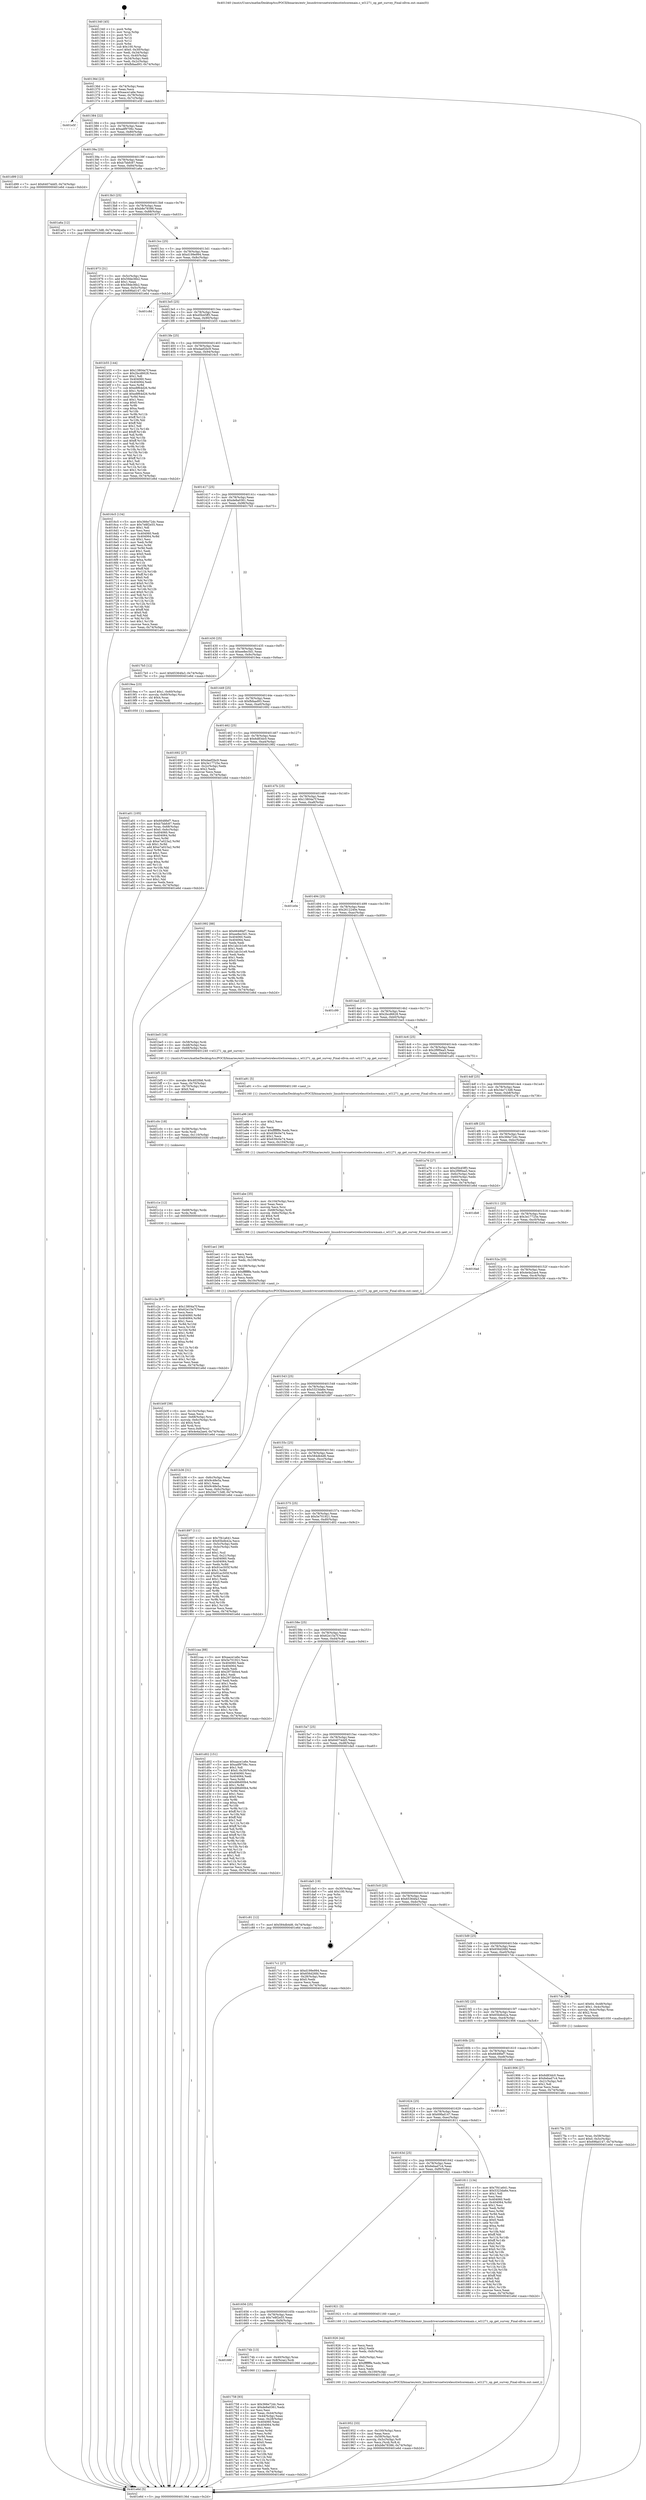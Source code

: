 digraph "0x401340" {
  label = "0x401340 (/mnt/c/Users/mathe/Desktop/tcc/POCII/binaries/extr_linuxdriversnetwirelesstiwlcoremain.c_wl1271_op_get_survey_Final-ollvm.out::main(0))"
  labelloc = "t"
  node[shape=record]

  Entry [label="",width=0.3,height=0.3,shape=circle,fillcolor=black,style=filled]
  "0x40136d" [label="{
     0x40136d [23]\l
     | [instrs]\l
     &nbsp;&nbsp;0x40136d \<+3\>: mov -0x74(%rbp),%eax\l
     &nbsp;&nbsp;0x401370 \<+2\>: mov %eax,%ecx\l
     &nbsp;&nbsp;0x401372 \<+6\>: sub $0xaace1a6e,%ecx\l
     &nbsp;&nbsp;0x401378 \<+3\>: mov %eax,-0x78(%rbp)\l
     &nbsp;&nbsp;0x40137b \<+3\>: mov %ecx,-0x7c(%rbp)\l
     &nbsp;&nbsp;0x40137e \<+6\>: je 0000000000401e5f \<main+0xb1f\>\l
  }"]
  "0x401e5f" [label="{
     0x401e5f\l
  }", style=dashed]
  "0x401384" [label="{
     0x401384 [22]\l
     | [instrs]\l
     &nbsp;&nbsp;0x401384 \<+5\>: jmp 0000000000401389 \<main+0x49\>\l
     &nbsp;&nbsp;0x401389 \<+3\>: mov -0x78(%rbp),%eax\l
     &nbsp;&nbsp;0x40138c \<+5\>: sub $0xadf9706c,%eax\l
     &nbsp;&nbsp;0x401391 \<+3\>: mov %eax,-0x80(%rbp)\l
     &nbsp;&nbsp;0x401394 \<+6\>: je 0000000000401d99 \<main+0xa59\>\l
  }"]
  Exit [label="",width=0.3,height=0.3,shape=circle,fillcolor=black,style=filled,peripheries=2]
  "0x401d99" [label="{
     0x401d99 [12]\l
     | [instrs]\l
     &nbsp;&nbsp;0x401d99 \<+7\>: movl $0x64074dd5,-0x74(%rbp)\l
     &nbsp;&nbsp;0x401da0 \<+5\>: jmp 0000000000401e6d \<main+0xb2d\>\l
  }"]
  "0x40139a" [label="{
     0x40139a [25]\l
     | [instrs]\l
     &nbsp;&nbsp;0x40139a \<+5\>: jmp 000000000040139f \<main+0x5f\>\l
     &nbsp;&nbsp;0x40139f \<+3\>: mov -0x78(%rbp),%eax\l
     &nbsp;&nbsp;0x4013a2 \<+5\>: sub $0xb7bbfc87,%eax\l
     &nbsp;&nbsp;0x4013a7 \<+6\>: mov %eax,-0x84(%rbp)\l
     &nbsp;&nbsp;0x4013ad \<+6\>: je 0000000000401a6a \<main+0x72a\>\l
  }"]
  "0x401c2a" [label="{
     0x401c2a [87]\l
     | [instrs]\l
     &nbsp;&nbsp;0x401c2a \<+5\>: mov $0x13804a7f,%eax\l
     &nbsp;&nbsp;0x401c2f \<+5\>: mov $0x62e15a7f,%esi\l
     &nbsp;&nbsp;0x401c34 \<+2\>: xor %ecx,%ecx\l
     &nbsp;&nbsp;0x401c36 \<+8\>: mov 0x404060,%r8d\l
     &nbsp;&nbsp;0x401c3e \<+8\>: mov 0x404064,%r9d\l
     &nbsp;&nbsp;0x401c46 \<+3\>: sub $0x1,%ecx\l
     &nbsp;&nbsp;0x401c49 \<+3\>: mov %r8d,%r10d\l
     &nbsp;&nbsp;0x401c4c \<+3\>: add %ecx,%r10d\l
     &nbsp;&nbsp;0x401c4f \<+4\>: imul %r10d,%r8d\l
     &nbsp;&nbsp;0x401c53 \<+4\>: and $0x1,%r8d\l
     &nbsp;&nbsp;0x401c57 \<+4\>: cmp $0x0,%r8d\l
     &nbsp;&nbsp;0x401c5b \<+4\>: sete %r11b\l
     &nbsp;&nbsp;0x401c5f \<+4\>: cmp $0xa,%r9d\l
     &nbsp;&nbsp;0x401c63 \<+3\>: setl %bl\l
     &nbsp;&nbsp;0x401c66 \<+3\>: mov %r11b,%r14b\l
     &nbsp;&nbsp;0x401c69 \<+3\>: and %bl,%r14b\l
     &nbsp;&nbsp;0x401c6c \<+3\>: xor %bl,%r11b\l
     &nbsp;&nbsp;0x401c6f \<+3\>: or %r11b,%r14b\l
     &nbsp;&nbsp;0x401c72 \<+4\>: test $0x1,%r14b\l
     &nbsp;&nbsp;0x401c76 \<+3\>: cmovne %esi,%eax\l
     &nbsp;&nbsp;0x401c79 \<+3\>: mov %eax,-0x74(%rbp)\l
     &nbsp;&nbsp;0x401c7c \<+5\>: jmp 0000000000401e6d \<main+0xb2d\>\l
  }"]
  "0x401a6a" [label="{
     0x401a6a [12]\l
     | [instrs]\l
     &nbsp;&nbsp;0x401a6a \<+7\>: movl $0x34e713d8,-0x74(%rbp)\l
     &nbsp;&nbsp;0x401a71 \<+5\>: jmp 0000000000401e6d \<main+0xb2d\>\l
  }"]
  "0x4013b3" [label="{
     0x4013b3 [25]\l
     | [instrs]\l
     &nbsp;&nbsp;0x4013b3 \<+5\>: jmp 00000000004013b8 \<main+0x78\>\l
     &nbsp;&nbsp;0x4013b8 \<+3\>: mov -0x78(%rbp),%eax\l
     &nbsp;&nbsp;0x4013bb \<+5\>: sub $0xb8e78386,%eax\l
     &nbsp;&nbsp;0x4013c0 \<+6\>: mov %eax,-0x88(%rbp)\l
     &nbsp;&nbsp;0x4013c6 \<+6\>: je 0000000000401973 \<main+0x633\>\l
  }"]
  "0x401c1e" [label="{
     0x401c1e [12]\l
     | [instrs]\l
     &nbsp;&nbsp;0x401c1e \<+4\>: mov -0x68(%rbp),%rdx\l
     &nbsp;&nbsp;0x401c22 \<+3\>: mov %rdx,%rdi\l
     &nbsp;&nbsp;0x401c25 \<+5\>: call 0000000000401030 \<free@plt\>\l
     | [calls]\l
     &nbsp;&nbsp;0x401030 \{1\} (unknown)\l
  }"]
  "0x401973" [label="{
     0x401973 [31]\l
     | [instrs]\l
     &nbsp;&nbsp;0x401973 \<+3\>: mov -0x5c(%rbp),%eax\l
     &nbsp;&nbsp;0x401976 \<+5\>: add $0x59de36b2,%eax\l
     &nbsp;&nbsp;0x40197b \<+3\>: add $0x1,%eax\l
     &nbsp;&nbsp;0x40197e \<+5\>: sub $0x59de36b2,%eax\l
     &nbsp;&nbsp;0x401983 \<+3\>: mov %eax,-0x5c(%rbp)\l
     &nbsp;&nbsp;0x401986 \<+7\>: movl $0x69fad147,-0x74(%rbp)\l
     &nbsp;&nbsp;0x40198d \<+5\>: jmp 0000000000401e6d \<main+0xb2d\>\l
  }"]
  "0x4013cc" [label="{
     0x4013cc [25]\l
     | [instrs]\l
     &nbsp;&nbsp;0x4013cc \<+5\>: jmp 00000000004013d1 \<main+0x91\>\l
     &nbsp;&nbsp;0x4013d1 \<+3\>: mov -0x78(%rbp),%eax\l
     &nbsp;&nbsp;0x4013d4 \<+5\>: sub $0xd199e994,%eax\l
     &nbsp;&nbsp;0x4013d9 \<+6\>: mov %eax,-0x8c(%rbp)\l
     &nbsp;&nbsp;0x4013df \<+6\>: je 0000000000401c8d \<main+0x94d\>\l
  }"]
  "0x401c0c" [label="{
     0x401c0c [18]\l
     | [instrs]\l
     &nbsp;&nbsp;0x401c0c \<+4\>: mov -0x58(%rbp),%rdx\l
     &nbsp;&nbsp;0x401c10 \<+3\>: mov %rdx,%rdi\l
     &nbsp;&nbsp;0x401c13 \<+6\>: mov %eax,-0x110(%rbp)\l
     &nbsp;&nbsp;0x401c19 \<+5\>: call 0000000000401030 \<free@plt\>\l
     | [calls]\l
     &nbsp;&nbsp;0x401030 \{1\} (unknown)\l
  }"]
  "0x401c8d" [label="{
     0x401c8d\l
  }", style=dashed]
  "0x4013e5" [label="{
     0x4013e5 [25]\l
     | [instrs]\l
     &nbsp;&nbsp;0x4013e5 \<+5\>: jmp 00000000004013ea \<main+0xaa\>\l
     &nbsp;&nbsp;0x4013ea \<+3\>: mov -0x78(%rbp),%eax\l
     &nbsp;&nbsp;0x4013ed \<+5\>: sub $0xd5b45ff3,%eax\l
     &nbsp;&nbsp;0x4013f2 \<+6\>: mov %eax,-0x90(%rbp)\l
     &nbsp;&nbsp;0x4013f8 \<+6\>: je 0000000000401b55 \<main+0x815\>\l
  }"]
  "0x401bf5" [label="{
     0x401bf5 [23]\l
     | [instrs]\l
     &nbsp;&nbsp;0x401bf5 \<+10\>: movabs $0x4020b6,%rdi\l
     &nbsp;&nbsp;0x401bff \<+3\>: mov %eax,-0x70(%rbp)\l
     &nbsp;&nbsp;0x401c02 \<+3\>: mov -0x70(%rbp),%esi\l
     &nbsp;&nbsp;0x401c05 \<+2\>: mov $0x0,%al\l
     &nbsp;&nbsp;0x401c07 \<+5\>: call 0000000000401040 \<printf@plt\>\l
     | [calls]\l
     &nbsp;&nbsp;0x401040 \{1\} (unknown)\l
  }"]
  "0x401b55" [label="{
     0x401b55 [144]\l
     | [instrs]\l
     &nbsp;&nbsp;0x401b55 \<+5\>: mov $0x13804a7f,%eax\l
     &nbsp;&nbsp;0x401b5a \<+5\>: mov $0x2bcd6628,%ecx\l
     &nbsp;&nbsp;0x401b5f \<+2\>: mov $0x1,%dl\l
     &nbsp;&nbsp;0x401b61 \<+7\>: mov 0x404060,%esi\l
     &nbsp;&nbsp;0x401b68 \<+7\>: mov 0x404064,%edi\l
     &nbsp;&nbsp;0x401b6f \<+3\>: mov %esi,%r8d\l
     &nbsp;&nbsp;0x401b72 \<+7\>: sub $0xe8f64d26,%r8d\l
     &nbsp;&nbsp;0x401b79 \<+4\>: sub $0x1,%r8d\l
     &nbsp;&nbsp;0x401b7d \<+7\>: add $0xe8f64d26,%r8d\l
     &nbsp;&nbsp;0x401b84 \<+4\>: imul %r8d,%esi\l
     &nbsp;&nbsp;0x401b88 \<+3\>: and $0x1,%esi\l
     &nbsp;&nbsp;0x401b8b \<+3\>: cmp $0x0,%esi\l
     &nbsp;&nbsp;0x401b8e \<+4\>: sete %r9b\l
     &nbsp;&nbsp;0x401b92 \<+3\>: cmp $0xa,%edi\l
     &nbsp;&nbsp;0x401b95 \<+4\>: setl %r10b\l
     &nbsp;&nbsp;0x401b99 \<+3\>: mov %r9b,%r11b\l
     &nbsp;&nbsp;0x401b9c \<+4\>: xor $0xff,%r11b\l
     &nbsp;&nbsp;0x401ba0 \<+3\>: mov %r10b,%bl\l
     &nbsp;&nbsp;0x401ba3 \<+3\>: xor $0xff,%bl\l
     &nbsp;&nbsp;0x401ba6 \<+3\>: xor $0x1,%dl\l
     &nbsp;&nbsp;0x401ba9 \<+3\>: mov %r11b,%r14b\l
     &nbsp;&nbsp;0x401bac \<+4\>: and $0xff,%r14b\l
     &nbsp;&nbsp;0x401bb0 \<+3\>: and %dl,%r9b\l
     &nbsp;&nbsp;0x401bb3 \<+3\>: mov %bl,%r15b\l
     &nbsp;&nbsp;0x401bb6 \<+4\>: and $0xff,%r15b\l
     &nbsp;&nbsp;0x401bba \<+3\>: and %dl,%r10b\l
     &nbsp;&nbsp;0x401bbd \<+3\>: or %r9b,%r14b\l
     &nbsp;&nbsp;0x401bc0 \<+3\>: or %r10b,%r15b\l
     &nbsp;&nbsp;0x401bc3 \<+3\>: xor %r15b,%r14b\l
     &nbsp;&nbsp;0x401bc6 \<+3\>: or %bl,%r11b\l
     &nbsp;&nbsp;0x401bc9 \<+4\>: xor $0xff,%r11b\l
     &nbsp;&nbsp;0x401bcd \<+3\>: or $0x1,%dl\l
     &nbsp;&nbsp;0x401bd0 \<+3\>: and %dl,%r11b\l
     &nbsp;&nbsp;0x401bd3 \<+3\>: or %r11b,%r14b\l
     &nbsp;&nbsp;0x401bd6 \<+4\>: test $0x1,%r14b\l
     &nbsp;&nbsp;0x401bda \<+3\>: cmovne %ecx,%eax\l
     &nbsp;&nbsp;0x401bdd \<+3\>: mov %eax,-0x74(%rbp)\l
     &nbsp;&nbsp;0x401be0 \<+5\>: jmp 0000000000401e6d \<main+0xb2d\>\l
  }"]
  "0x4013fe" [label="{
     0x4013fe [25]\l
     | [instrs]\l
     &nbsp;&nbsp;0x4013fe \<+5\>: jmp 0000000000401403 \<main+0xc3\>\l
     &nbsp;&nbsp;0x401403 \<+3\>: mov -0x78(%rbp),%eax\l
     &nbsp;&nbsp;0x401406 \<+5\>: sub $0xdaef2bc9,%eax\l
     &nbsp;&nbsp;0x40140b \<+6\>: mov %eax,-0x94(%rbp)\l
     &nbsp;&nbsp;0x401411 \<+6\>: je 00000000004016c5 \<main+0x385\>\l
  }"]
  "0x401b0f" [label="{
     0x401b0f [39]\l
     | [instrs]\l
     &nbsp;&nbsp;0x401b0f \<+6\>: mov -0x10c(%rbp),%ecx\l
     &nbsp;&nbsp;0x401b15 \<+3\>: imul %eax,%ecx\l
     &nbsp;&nbsp;0x401b18 \<+4\>: mov -0x68(%rbp),%rsi\l
     &nbsp;&nbsp;0x401b1c \<+4\>: movslq -0x6c(%rbp),%rdi\l
     &nbsp;&nbsp;0x401b20 \<+4\>: shl $0x4,%rdi\l
     &nbsp;&nbsp;0x401b24 \<+3\>: add %rdi,%rsi\l
     &nbsp;&nbsp;0x401b27 \<+3\>: mov %ecx,0x8(%rsi)\l
     &nbsp;&nbsp;0x401b2a \<+7\>: movl $0x4e4a2ae4,-0x74(%rbp)\l
     &nbsp;&nbsp;0x401b31 \<+5\>: jmp 0000000000401e6d \<main+0xb2d\>\l
  }"]
  "0x4016c5" [label="{
     0x4016c5 [134]\l
     | [instrs]\l
     &nbsp;&nbsp;0x4016c5 \<+5\>: mov $0x366e72dc,%eax\l
     &nbsp;&nbsp;0x4016ca \<+5\>: mov $0x7e8f2e55,%ecx\l
     &nbsp;&nbsp;0x4016cf \<+2\>: mov $0x1,%dl\l
     &nbsp;&nbsp;0x4016d1 \<+2\>: xor %esi,%esi\l
     &nbsp;&nbsp;0x4016d3 \<+7\>: mov 0x404060,%edi\l
     &nbsp;&nbsp;0x4016da \<+8\>: mov 0x404064,%r8d\l
     &nbsp;&nbsp;0x4016e2 \<+3\>: sub $0x1,%esi\l
     &nbsp;&nbsp;0x4016e5 \<+3\>: mov %edi,%r9d\l
     &nbsp;&nbsp;0x4016e8 \<+3\>: add %esi,%r9d\l
     &nbsp;&nbsp;0x4016eb \<+4\>: imul %r9d,%edi\l
     &nbsp;&nbsp;0x4016ef \<+3\>: and $0x1,%edi\l
     &nbsp;&nbsp;0x4016f2 \<+3\>: cmp $0x0,%edi\l
     &nbsp;&nbsp;0x4016f5 \<+4\>: sete %r10b\l
     &nbsp;&nbsp;0x4016f9 \<+4\>: cmp $0xa,%r8d\l
     &nbsp;&nbsp;0x4016fd \<+4\>: setl %r11b\l
     &nbsp;&nbsp;0x401701 \<+3\>: mov %r10b,%bl\l
     &nbsp;&nbsp;0x401704 \<+3\>: xor $0xff,%bl\l
     &nbsp;&nbsp;0x401707 \<+3\>: mov %r11b,%r14b\l
     &nbsp;&nbsp;0x40170a \<+4\>: xor $0xff,%r14b\l
     &nbsp;&nbsp;0x40170e \<+3\>: xor $0x0,%dl\l
     &nbsp;&nbsp;0x401711 \<+3\>: mov %bl,%r15b\l
     &nbsp;&nbsp;0x401714 \<+4\>: and $0x0,%r15b\l
     &nbsp;&nbsp;0x401718 \<+3\>: and %dl,%r10b\l
     &nbsp;&nbsp;0x40171b \<+3\>: mov %r14b,%r12b\l
     &nbsp;&nbsp;0x40171e \<+4\>: and $0x0,%r12b\l
     &nbsp;&nbsp;0x401722 \<+3\>: and %dl,%r11b\l
     &nbsp;&nbsp;0x401725 \<+3\>: or %r10b,%r15b\l
     &nbsp;&nbsp;0x401728 \<+3\>: or %r11b,%r12b\l
     &nbsp;&nbsp;0x40172b \<+3\>: xor %r12b,%r15b\l
     &nbsp;&nbsp;0x40172e \<+3\>: or %r14b,%bl\l
     &nbsp;&nbsp;0x401731 \<+3\>: xor $0xff,%bl\l
     &nbsp;&nbsp;0x401734 \<+3\>: or $0x0,%dl\l
     &nbsp;&nbsp;0x401737 \<+2\>: and %dl,%bl\l
     &nbsp;&nbsp;0x401739 \<+3\>: or %bl,%r15b\l
     &nbsp;&nbsp;0x40173c \<+4\>: test $0x1,%r15b\l
     &nbsp;&nbsp;0x401740 \<+3\>: cmovne %ecx,%eax\l
     &nbsp;&nbsp;0x401743 \<+3\>: mov %eax,-0x74(%rbp)\l
     &nbsp;&nbsp;0x401746 \<+5\>: jmp 0000000000401e6d \<main+0xb2d\>\l
  }"]
  "0x401417" [label="{
     0x401417 [25]\l
     | [instrs]\l
     &nbsp;&nbsp;0x401417 \<+5\>: jmp 000000000040141c \<main+0xdc\>\l
     &nbsp;&nbsp;0x40141c \<+3\>: mov -0x78(%rbp),%eax\l
     &nbsp;&nbsp;0x40141f \<+5\>: sub $0xde8a0361,%eax\l
     &nbsp;&nbsp;0x401424 \<+6\>: mov %eax,-0x98(%rbp)\l
     &nbsp;&nbsp;0x40142a \<+6\>: je 00000000004017b5 \<main+0x475\>\l
  }"]
  "0x401ae1" [label="{
     0x401ae1 [46]\l
     | [instrs]\l
     &nbsp;&nbsp;0x401ae1 \<+2\>: xor %ecx,%ecx\l
     &nbsp;&nbsp;0x401ae3 \<+5\>: mov $0x2,%edx\l
     &nbsp;&nbsp;0x401ae8 \<+6\>: mov %edx,-0x108(%rbp)\l
     &nbsp;&nbsp;0x401aee \<+1\>: cltd\l
     &nbsp;&nbsp;0x401aef \<+7\>: mov -0x108(%rbp),%r9d\l
     &nbsp;&nbsp;0x401af6 \<+3\>: idiv %r9d\l
     &nbsp;&nbsp;0x401af9 \<+6\>: imul $0xfffffffe,%edx,%edx\l
     &nbsp;&nbsp;0x401aff \<+3\>: sub $0x1,%ecx\l
     &nbsp;&nbsp;0x401b02 \<+2\>: sub %ecx,%edx\l
     &nbsp;&nbsp;0x401b04 \<+6\>: mov %edx,-0x10c(%rbp)\l
     &nbsp;&nbsp;0x401b0a \<+5\>: call 0000000000401160 \<next_i\>\l
     | [calls]\l
     &nbsp;&nbsp;0x401160 \{1\} (/mnt/c/Users/mathe/Desktop/tcc/POCII/binaries/extr_linuxdriversnetwirelesstiwlcoremain.c_wl1271_op_get_survey_Final-ollvm.out::next_i)\l
  }"]
  "0x4017b5" [label="{
     0x4017b5 [12]\l
     | [instrs]\l
     &nbsp;&nbsp;0x4017b5 \<+7\>: movl $0x65364fa3,-0x74(%rbp)\l
     &nbsp;&nbsp;0x4017bc \<+5\>: jmp 0000000000401e6d \<main+0xb2d\>\l
  }"]
  "0x401430" [label="{
     0x401430 [25]\l
     | [instrs]\l
     &nbsp;&nbsp;0x401430 \<+5\>: jmp 0000000000401435 \<main+0xf5\>\l
     &nbsp;&nbsp;0x401435 \<+3\>: mov -0x78(%rbp),%eax\l
     &nbsp;&nbsp;0x401438 \<+5\>: sub $0xee8ec5d1,%eax\l
     &nbsp;&nbsp;0x40143d \<+6\>: mov %eax,-0x9c(%rbp)\l
     &nbsp;&nbsp;0x401443 \<+6\>: je 00000000004019ea \<main+0x6aa\>\l
  }"]
  "0x401abe" [label="{
     0x401abe [35]\l
     | [instrs]\l
     &nbsp;&nbsp;0x401abe \<+6\>: mov -0x104(%rbp),%ecx\l
     &nbsp;&nbsp;0x401ac4 \<+3\>: imul %eax,%ecx\l
     &nbsp;&nbsp;0x401ac7 \<+3\>: movslq %ecx,%rsi\l
     &nbsp;&nbsp;0x401aca \<+4\>: mov -0x68(%rbp),%rdi\l
     &nbsp;&nbsp;0x401ace \<+4\>: movslq -0x6c(%rbp),%r8\l
     &nbsp;&nbsp;0x401ad2 \<+4\>: shl $0x4,%r8\l
     &nbsp;&nbsp;0x401ad6 \<+3\>: add %r8,%rdi\l
     &nbsp;&nbsp;0x401ad9 \<+3\>: mov %rsi,(%rdi)\l
     &nbsp;&nbsp;0x401adc \<+5\>: call 0000000000401160 \<next_i\>\l
     | [calls]\l
     &nbsp;&nbsp;0x401160 \{1\} (/mnt/c/Users/mathe/Desktop/tcc/POCII/binaries/extr_linuxdriversnetwirelesstiwlcoremain.c_wl1271_op_get_survey_Final-ollvm.out::next_i)\l
  }"]
  "0x4019ea" [label="{
     0x4019ea [23]\l
     | [instrs]\l
     &nbsp;&nbsp;0x4019ea \<+7\>: movl $0x1,-0x60(%rbp)\l
     &nbsp;&nbsp;0x4019f1 \<+4\>: movslq -0x60(%rbp),%rax\l
     &nbsp;&nbsp;0x4019f5 \<+4\>: shl $0x4,%rax\l
     &nbsp;&nbsp;0x4019f9 \<+3\>: mov %rax,%rdi\l
     &nbsp;&nbsp;0x4019fc \<+5\>: call 0000000000401050 \<malloc@plt\>\l
     | [calls]\l
     &nbsp;&nbsp;0x401050 \{1\} (unknown)\l
  }"]
  "0x401449" [label="{
     0x401449 [25]\l
     | [instrs]\l
     &nbsp;&nbsp;0x401449 \<+5\>: jmp 000000000040144e \<main+0x10e\>\l
     &nbsp;&nbsp;0x40144e \<+3\>: mov -0x78(%rbp),%eax\l
     &nbsp;&nbsp;0x401451 \<+5\>: sub $0xfbfaad93,%eax\l
     &nbsp;&nbsp;0x401456 \<+6\>: mov %eax,-0xa0(%rbp)\l
     &nbsp;&nbsp;0x40145c \<+6\>: je 0000000000401692 \<main+0x352\>\l
  }"]
  "0x401a96" [label="{
     0x401a96 [40]\l
     | [instrs]\l
     &nbsp;&nbsp;0x401a96 \<+5\>: mov $0x2,%ecx\l
     &nbsp;&nbsp;0x401a9b \<+1\>: cltd\l
     &nbsp;&nbsp;0x401a9c \<+2\>: idiv %ecx\l
     &nbsp;&nbsp;0x401a9e \<+6\>: imul $0xfffffffe,%edx,%ecx\l
     &nbsp;&nbsp;0x401aa4 \<+6\>: sub $0x639c0e74,%ecx\l
     &nbsp;&nbsp;0x401aaa \<+3\>: add $0x1,%ecx\l
     &nbsp;&nbsp;0x401aad \<+6\>: add $0x639c0e74,%ecx\l
     &nbsp;&nbsp;0x401ab3 \<+6\>: mov %ecx,-0x104(%rbp)\l
     &nbsp;&nbsp;0x401ab9 \<+5\>: call 0000000000401160 \<next_i\>\l
     | [calls]\l
     &nbsp;&nbsp;0x401160 \{1\} (/mnt/c/Users/mathe/Desktop/tcc/POCII/binaries/extr_linuxdriversnetwirelesstiwlcoremain.c_wl1271_op_get_survey_Final-ollvm.out::next_i)\l
  }"]
  "0x401692" [label="{
     0x401692 [27]\l
     | [instrs]\l
     &nbsp;&nbsp;0x401692 \<+5\>: mov $0xdaef2bc9,%eax\l
     &nbsp;&nbsp;0x401697 \<+5\>: mov $0x3e17725e,%ecx\l
     &nbsp;&nbsp;0x40169c \<+3\>: mov -0x2c(%rbp),%edx\l
     &nbsp;&nbsp;0x40169f \<+3\>: cmp $0x2,%edx\l
     &nbsp;&nbsp;0x4016a2 \<+3\>: cmovne %ecx,%eax\l
     &nbsp;&nbsp;0x4016a5 \<+3\>: mov %eax,-0x74(%rbp)\l
     &nbsp;&nbsp;0x4016a8 \<+5\>: jmp 0000000000401e6d \<main+0xb2d\>\l
  }"]
  "0x401462" [label="{
     0x401462 [25]\l
     | [instrs]\l
     &nbsp;&nbsp;0x401462 \<+5\>: jmp 0000000000401467 \<main+0x127\>\l
     &nbsp;&nbsp;0x401467 \<+3\>: mov -0x78(%rbp),%eax\l
     &nbsp;&nbsp;0x40146a \<+5\>: sub $0x6d83dc0,%eax\l
     &nbsp;&nbsp;0x40146f \<+6\>: mov %eax,-0xa4(%rbp)\l
     &nbsp;&nbsp;0x401475 \<+6\>: je 0000000000401992 \<main+0x652\>\l
  }"]
  "0x401e6d" [label="{
     0x401e6d [5]\l
     | [instrs]\l
     &nbsp;&nbsp;0x401e6d \<+5\>: jmp 000000000040136d \<main+0x2d\>\l
  }"]
  "0x401340" [label="{
     0x401340 [45]\l
     | [instrs]\l
     &nbsp;&nbsp;0x401340 \<+1\>: push %rbp\l
     &nbsp;&nbsp;0x401341 \<+3\>: mov %rsp,%rbp\l
     &nbsp;&nbsp;0x401344 \<+2\>: push %r15\l
     &nbsp;&nbsp;0x401346 \<+2\>: push %r14\l
     &nbsp;&nbsp;0x401348 \<+2\>: push %r12\l
     &nbsp;&nbsp;0x40134a \<+1\>: push %rbx\l
     &nbsp;&nbsp;0x40134b \<+7\>: sub $0x100,%rsp\l
     &nbsp;&nbsp;0x401352 \<+7\>: movl $0x0,-0x30(%rbp)\l
     &nbsp;&nbsp;0x401359 \<+3\>: mov %edi,-0x34(%rbp)\l
     &nbsp;&nbsp;0x40135c \<+4\>: mov %rsi,-0x40(%rbp)\l
     &nbsp;&nbsp;0x401360 \<+3\>: mov -0x34(%rbp),%edi\l
     &nbsp;&nbsp;0x401363 \<+3\>: mov %edi,-0x2c(%rbp)\l
     &nbsp;&nbsp;0x401366 \<+7\>: movl $0xfbfaad93,-0x74(%rbp)\l
  }"]
  "0x401a01" [label="{
     0x401a01 [105]\l
     | [instrs]\l
     &nbsp;&nbsp;0x401a01 \<+5\>: mov $0x6648fef7,%ecx\l
     &nbsp;&nbsp;0x401a06 \<+5\>: mov $0xb7bbfc87,%edx\l
     &nbsp;&nbsp;0x401a0b \<+4\>: mov %rax,-0x68(%rbp)\l
     &nbsp;&nbsp;0x401a0f \<+7\>: movl $0x0,-0x6c(%rbp)\l
     &nbsp;&nbsp;0x401a16 \<+7\>: mov 0x404060,%esi\l
     &nbsp;&nbsp;0x401a1d \<+8\>: mov 0x404064,%r8d\l
     &nbsp;&nbsp;0x401a25 \<+3\>: mov %esi,%r9d\l
     &nbsp;&nbsp;0x401a28 \<+7\>: sub $0xe7a023a2,%r9d\l
     &nbsp;&nbsp;0x401a2f \<+4\>: sub $0x1,%r9d\l
     &nbsp;&nbsp;0x401a33 \<+7\>: add $0xe7a023a2,%r9d\l
     &nbsp;&nbsp;0x401a3a \<+4\>: imul %r9d,%esi\l
     &nbsp;&nbsp;0x401a3e \<+3\>: and $0x1,%esi\l
     &nbsp;&nbsp;0x401a41 \<+3\>: cmp $0x0,%esi\l
     &nbsp;&nbsp;0x401a44 \<+4\>: sete %r10b\l
     &nbsp;&nbsp;0x401a48 \<+4\>: cmp $0xa,%r8d\l
     &nbsp;&nbsp;0x401a4c \<+4\>: setl %r11b\l
     &nbsp;&nbsp;0x401a50 \<+3\>: mov %r10b,%bl\l
     &nbsp;&nbsp;0x401a53 \<+3\>: and %r11b,%bl\l
     &nbsp;&nbsp;0x401a56 \<+3\>: xor %r11b,%r10b\l
     &nbsp;&nbsp;0x401a59 \<+3\>: or %r10b,%bl\l
     &nbsp;&nbsp;0x401a5c \<+3\>: test $0x1,%bl\l
     &nbsp;&nbsp;0x401a5f \<+3\>: cmovne %edx,%ecx\l
     &nbsp;&nbsp;0x401a62 \<+3\>: mov %ecx,-0x74(%rbp)\l
     &nbsp;&nbsp;0x401a65 \<+5\>: jmp 0000000000401e6d \<main+0xb2d\>\l
  }"]
  "0x401992" [label="{
     0x401992 [88]\l
     | [instrs]\l
     &nbsp;&nbsp;0x401992 \<+5\>: mov $0x6648fef7,%eax\l
     &nbsp;&nbsp;0x401997 \<+5\>: mov $0xee8ec5d1,%ecx\l
     &nbsp;&nbsp;0x40199c \<+7\>: mov 0x404060,%edx\l
     &nbsp;&nbsp;0x4019a3 \<+7\>: mov 0x404064,%esi\l
     &nbsp;&nbsp;0x4019aa \<+2\>: mov %edx,%edi\l
     &nbsp;&nbsp;0x4019ac \<+6\>: add $0x1ab1b1e9,%edi\l
     &nbsp;&nbsp;0x4019b2 \<+3\>: sub $0x1,%edi\l
     &nbsp;&nbsp;0x4019b5 \<+6\>: sub $0x1ab1b1e9,%edi\l
     &nbsp;&nbsp;0x4019bb \<+3\>: imul %edi,%edx\l
     &nbsp;&nbsp;0x4019be \<+3\>: and $0x1,%edx\l
     &nbsp;&nbsp;0x4019c1 \<+3\>: cmp $0x0,%edx\l
     &nbsp;&nbsp;0x4019c4 \<+4\>: sete %r8b\l
     &nbsp;&nbsp;0x4019c8 \<+3\>: cmp $0xa,%esi\l
     &nbsp;&nbsp;0x4019cb \<+4\>: setl %r9b\l
     &nbsp;&nbsp;0x4019cf \<+3\>: mov %r8b,%r10b\l
     &nbsp;&nbsp;0x4019d2 \<+3\>: and %r9b,%r10b\l
     &nbsp;&nbsp;0x4019d5 \<+3\>: xor %r9b,%r8b\l
     &nbsp;&nbsp;0x4019d8 \<+3\>: or %r8b,%r10b\l
     &nbsp;&nbsp;0x4019db \<+4\>: test $0x1,%r10b\l
     &nbsp;&nbsp;0x4019df \<+3\>: cmovne %ecx,%eax\l
     &nbsp;&nbsp;0x4019e2 \<+3\>: mov %eax,-0x74(%rbp)\l
     &nbsp;&nbsp;0x4019e5 \<+5\>: jmp 0000000000401e6d \<main+0xb2d\>\l
  }"]
  "0x40147b" [label="{
     0x40147b [25]\l
     | [instrs]\l
     &nbsp;&nbsp;0x40147b \<+5\>: jmp 0000000000401480 \<main+0x140\>\l
     &nbsp;&nbsp;0x401480 \<+3\>: mov -0x78(%rbp),%eax\l
     &nbsp;&nbsp;0x401483 \<+5\>: sub $0x13804a7f,%eax\l
     &nbsp;&nbsp;0x401488 \<+6\>: mov %eax,-0xa8(%rbp)\l
     &nbsp;&nbsp;0x40148e \<+6\>: je 0000000000401e0e \<main+0xace\>\l
  }"]
  "0x401952" [label="{
     0x401952 [33]\l
     | [instrs]\l
     &nbsp;&nbsp;0x401952 \<+6\>: mov -0x100(%rbp),%ecx\l
     &nbsp;&nbsp;0x401958 \<+3\>: imul %eax,%ecx\l
     &nbsp;&nbsp;0x40195b \<+4\>: mov -0x58(%rbp),%rdi\l
     &nbsp;&nbsp;0x40195f \<+4\>: movslq -0x5c(%rbp),%r8\l
     &nbsp;&nbsp;0x401963 \<+4\>: mov %ecx,(%rdi,%r8,4)\l
     &nbsp;&nbsp;0x401967 \<+7\>: movl $0xb8e78386,-0x74(%rbp)\l
     &nbsp;&nbsp;0x40196e \<+5\>: jmp 0000000000401e6d \<main+0xb2d\>\l
  }"]
  "0x401e0e" [label="{
     0x401e0e\l
  }", style=dashed]
  "0x401494" [label="{
     0x401494 [25]\l
     | [instrs]\l
     &nbsp;&nbsp;0x401494 \<+5\>: jmp 0000000000401499 \<main+0x159\>\l
     &nbsp;&nbsp;0x401499 \<+3\>: mov -0x78(%rbp),%eax\l
     &nbsp;&nbsp;0x40149c \<+5\>: sub $0x2612240e,%eax\l
     &nbsp;&nbsp;0x4014a1 \<+6\>: mov %eax,-0xac(%rbp)\l
     &nbsp;&nbsp;0x4014a7 \<+6\>: je 0000000000401c99 \<main+0x959\>\l
  }"]
  "0x401926" [label="{
     0x401926 [44]\l
     | [instrs]\l
     &nbsp;&nbsp;0x401926 \<+2\>: xor %ecx,%ecx\l
     &nbsp;&nbsp;0x401928 \<+5\>: mov $0x2,%edx\l
     &nbsp;&nbsp;0x40192d \<+6\>: mov %edx,-0xfc(%rbp)\l
     &nbsp;&nbsp;0x401933 \<+1\>: cltd\l
     &nbsp;&nbsp;0x401934 \<+6\>: mov -0xfc(%rbp),%esi\l
     &nbsp;&nbsp;0x40193a \<+2\>: idiv %esi\l
     &nbsp;&nbsp;0x40193c \<+6\>: imul $0xfffffffe,%edx,%edx\l
     &nbsp;&nbsp;0x401942 \<+3\>: sub $0x1,%ecx\l
     &nbsp;&nbsp;0x401945 \<+2\>: sub %ecx,%edx\l
     &nbsp;&nbsp;0x401947 \<+6\>: mov %edx,-0x100(%rbp)\l
     &nbsp;&nbsp;0x40194d \<+5\>: call 0000000000401160 \<next_i\>\l
     | [calls]\l
     &nbsp;&nbsp;0x401160 \{1\} (/mnt/c/Users/mathe/Desktop/tcc/POCII/binaries/extr_linuxdriversnetwirelesstiwlcoremain.c_wl1271_op_get_survey_Final-ollvm.out::next_i)\l
  }"]
  "0x401c99" [label="{
     0x401c99\l
  }", style=dashed]
  "0x4014ad" [label="{
     0x4014ad [25]\l
     | [instrs]\l
     &nbsp;&nbsp;0x4014ad \<+5\>: jmp 00000000004014b2 \<main+0x172\>\l
     &nbsp;&nbsp;0x4014b2 \<+3\>: mov -0x78(%rbp),%eax\l
     &nbsp;&nbsp;0x4014b5 \<+5\>: sub $0x2bcd6628,%eax\l
     &nbsp;&nbsp;0x4014ba \<+6\>: mov %eax,-0xb0(%rbp)\l
     &nbsp;&nbsp;0x4014c0 \<+6\>: je 0000000000401be5 \<main+0x8a5\>\l
  }"]
  "0x4017fa" [label="{
     0x4017fa [23]\l
     | [instrs]\l
     &nbsp;&nbsp;0x4017fa \<+4\>: mov %rax,-0x58(%rbp)\l
     &nbsp;&nbsp;0x4017fe \<+7\>: movl $0x0,-0x5c(%rbp)\l
     &nbsp;&nbsp;0x401805 \<+7\>: movl $0x69fad147,-0x74(%rbp)\l
     &nbsp;&nbsp;0x40180c \<+5\>: jmp 0000000000401e6d \<main+0xb2d\>\l
  }"]
  "0x401be5" [label="{
     0x401be5 [16]\l
     | [instrs]\l
     &nbsp;&nbsp;0x401be5 \<+4\>: mov -0x58(%rbp),%rdi\l
     &nbsp;&nbsp;0x401be9 \<+3\>: mov -0x48(%rbp),%esi\l
     &nbsp;&nbsp;0x401bec \<+4\>: mov -0x68(%rbp),%rdx\l
     &nbsp;&nbsp;0x401bf0 \<+5\>: call 0000000000401240 \<wl1271_op_get_survey\>\l
     | [calls]\l
     &nbsp;&nbsp;0x401240 \{1\} (/mnt/c/Users/mathe/Desktop/tcc/POCII/binaries/extr_linuxdriversnetwirelesstiwlcoremain.c_wl1271_op_get_survey_Final-ollvm.out::wl1271_op_get_survey)\l
  }"]
  "0x4014c6" [label="{
     0x4014c6 [25]\l
     | [instrs]\l
     &nbsp;&nbsp;0x4014c6 \<+5\>: jmp 00000000004014cb \<main+0x18b\>\l
     &nbsp;&nbsp;0x4014cb \<+3\>: mov -0x78(%rbp),%eax\l
     &nbsp;&nbsp;0x4014ce \<+5\>: sub $0x2f9f0ea5,%eax\l
     &nbsp;&nbsp;0x4014d3 \<+6\>: mov %eax,-0xb4(%rbp)\l
     &nbsp;&nbsp;0x4014d9 \<+6\>: je 0000000000401a91 \<main+0x751\>\l
  }"]
  "0x401758" [label="{
     0x401758 [93]\l
     | [instrs]\l
     &nbsp;&nbsp;0x401758 \<+5\>: mov $0x366e72dc,%ecx\l
     &nbsp;&nbsp;0x40175d \<+5\>: mov $0xde8a0361,%edx\l
     &nbsp;&nbsp;0x401762 \<+2\>: xor %esi,%esi\l
     &nbsp;&nbsp;0x401764 \<+3\>: mov %eax,-0x44(%rbp)\l
     &nbsp;&nbsp;0x401767 \<+3\>: mov -0x44(%rbp),%eax\l
     &nbsp;&nbsp;0x40176a \<+3\>: mov %eax,-0x28(%rbp)\l
     &nbsp;&nbsp;0x40176d \<+7\>: mov 0x404060,%eax\l
     &nbsp;&nbsp;0x401774 \<+8\>: mov 0x404064,%r8d\l
     &nbsp;&nbsp;0x40177c \<+3\>: sub $0x1,%esi\l
     &nbsp;&nbsp;0x40177f \<+3\>: mov %eax,%r9d\l
     &nbsp;&nbsp;0x401782 \<+3\>: add %esi,%r9d\l
     &nbsp;&nbsp;0x401785 \<+4\>: imul %r9d,%eax\l
     &nbsp;&nbsp;0x401789 \<+3\>: and $0x1,%eax\l
     &nbsp;&nbsp;0x40178c \<+3\>: cmp $0x0,%eax\l
     &nbsp;&nbsp;0x40178f \<+4\>: sete %r10b\l
     &nbsp;&nbsp;0x401793 \<+4\>: cmp $0xa,%r8d\l
     &nbsp;&nbsp;0x401797 \<+4\>: setl %r11b\l
     &nbsp;&nbsp;0x40179b \<+3\>: mov %r10b,%bl\l
     &nbsp;&nbsp;0x40179e \<+3\>: and %r11b,%bl\l
     &nbsp;&nbsp;0x4017a1 \<+3\>: xor %r11b,%r10b\l
     &nbsp;&nbsp;0x4017a4 \<+3\>: or %r10b,%bl\l
     &nbsp;&nbsp;0x4017a7 \<+3\>: test $0x1,%bl\l
     &nbsp;&nbsp;0x4017aa \<+3\>: cmovne %edx,%ecx\l
     &nbsp;&nbsp;0x4017ad \<+3\>: mov %ecx,-0x74(%rbp)\l
     &nbsp;&nbsp;0x4017b0 \<+5\>: jmp 0000000000401e6d \<main+0xb2d\>\l
  }"]
  "0x401a91" [label="{
     0x401a91 [5]\l
     | [instrs]\l
     &nbsp;&nbsp;0x401a91 \<+5\>: call 0000000000401160 \<next_i\>\l
     | [calls]\l
     &nbsp;&nbsp;0x401160 \{1\} (/mnt/c/Users/mathe/Desktop/tcc/POCII/binaries/extr_linuxdriversnetwirelesstiwlcoremain.c_wl1271_op_get_survey_Final-ollvm.out::next_i)\l
  }"]
  "0x4014df" [label="{
     0x4014df [25]\l
     | [instrs]\l
     &nbsp;&nbsp;0x4014df \<+5\>: jmp 00000000004014e4 \<main+0x1a4\>\l
     &nbsp;&nbsp;0x4014e4 \<+3\>: mov -0x78(%rbp),%eax\l
     &nbsp;&nbsp;0x4014e7 \<+5\>: sub $0x34e713d8,%eax\l
     &nbsp;&nbsp;0x4014ec \<+6\>: mov %eax,-0xb8(%rbp)\l
     &nbsp;&nbsp;0x4014f2 \<+6\>: je 0000000000401a76 \<main+0x736\>\l
  }"]
  "0x40166f" [label="{
     0x40166f\l
  }", style=dashed]
  "0x401a76" [label="{
     0x401a76 [27]\l
     | [instrs]\l
     &nbsp;&nbsp;0x401a76 \<+5\>: mov $0xd5b45ff3,%eax\l
     &nbsp;&nbsp;0x401a7b \<+5\>: mov $0x2f9f0ea5,%ecx\l
     &nbsp;&nbsp;0x401a80 \<+3\>: mov -0x6c(%rbp),%edx\l
     &nbsp;&nbsp;0x401a83 \<+3\>: cmp -0x60(%rbp),%edx\l
     &nbsp;&nbsp;0x401a86 \<+3\>: cmovl %ecx,%eax\l
     &nbsp;&nbsp;0x401a89 \<+3\>: mov %eax,-0x74(%rbp)\l
     &nbsp;&nbsp;0x401a8c \<+5\>: jmp 0000000000401e6d \<main+0xb2d\>\l
  }"]
  "0x4014f8" [label="{
     0x4014f8 [25]\l
     | [instrs]\l
     &nbsp;&nbsp;0x4014f8 \<+5\>: jmp 00000000004014fd \<main+0x1bd\>\l
     &nbsp;&nbsp;0x4014fd \<+3\>: mov -0x78(%rbp),%eax\l
     &nbsp;&nbsp;0x401500 \<+5\>: sub $0x366e72dc,%eax\l
     &nbsp;&nbsp;0x401505 \<+6\>: mov %eax,-0xbc(%rbp)\l
     &nbsp;&nbsp;0x40150b \<+6\>: je 0000000000401db8 \<main+0xa78\>\l
  }"]
  "0x40174b" [label="{
     0x40174b [13]\l
     | [instrs]\l
     &nbsp;&nbsp;0x40174b \<+4\>: mov -0x40(%rbp),%rax\l
     &nbsp;&nbsp;0x40174f \<+4\>: mov 0x8(%rax),%rdi\l
     &nbsp;&nbsp;0x401753 \<+5\>: call 0000000000401060 \<atoi@plt\>\l
     | [calls]\l
     &nbsp;&nbsp;0x401060 \{1\} (unknown)\l
  }"]
  "0x401db8" [label="{
     0x401db8\l
  }", style=dashed]
  "0x401511" [label="{
     0x401511 [25]\l
     | [instrs]\l
     &nbsp;&nbsp;0x401511 \<+5\>: jmp 0000000000401516 \<main+0x1d6\>\l
     &nbsp;&nbsp;0x401516 \<+3\>: mov -0x78(%rbp),%eax\l
     &nbsp;&nbsp;0x401519 \<+5\>: sub $0x3e17725e,%eax\l
     &nbsp;&nbsp;0x40151e \<+6\>: mov %eax,-0xc0(%rbp)\l
     &nbsp;&nbsp;0x401524 \<+6\>: je 00000000004016ad \<main+0x36d\>\l
  }"]
  "0x401656" [label="{
     0x401656 [25]\l
     | [instrs]\l
     &nbsp;&nbsp;0x401656 \<+5\>: jmp 000000000040165b \<main+0x31b\>\l
     &nbsp;&nbsp;0x40165b \<+3\>: mov -0x78(%rbp),%eax\l
     &nbsp;&nbsp;0x40165e \<+5\>: sub $0x7e8f2e55,%eax\l
     &nbsp;&nbsp;0x401663 \<+6\>: mov %eax,-0xf4(%rbp)\l
     &nbsp;&nbsp;0x401669 \<+6\>: je 000000000040174b \<main+0x40b\>\l
  }"]
  "0x4016ad" [label="{
     0x4016ad\l
  }", style=dashed]
  "0x40152a" [label="{
     0x40152a [25]\l
     | [instrs]\l
     &nbsp;&nbsp;0x40152a \<+5\>: jmp 000000000040152f \<main+0x1ef\>\l
     &nbsp;&nbsp;0x40152f \<+3\>: mov -0x78(%rbp),%eax\l
     &nbsp;&nbsp;0x401532 \<+5\>: sub $0x4e4a2ae4,%eax\l
     &nbsp;&nbsp;0x401537 \<+6\>: mov %eax,-0xc4(%rbp)\l
     &nbsp;&nbsp;0x40153d \<+6\>: je 0000000000401b36 \<main+0x7f6\>\l
  }"]
  "0x401921" [label="{
     0x401921 [5]\l
     | [instrs]\l
     &nbsp;&nbsp;0x401921 \<+5\>: call 0000000000401160 \<next_i\>\l
     | [calls]\l
     &nbsp;&nbsp;0x401160 \{1\} (/mnt/c/Users/mathe/Desktop/tcc/POCII/binaries/extr_linuxdriversnetwirelesstiwlcoremain.c_wl1271_op_get_survey_Final-ollvm.out::next_i)\l
  }"]
  "0x401b36" [label="{
     0x401b36 [31]\l
     | [instrs]\l
     &nbsp;&nbsp;0x401b36 \<+3\>: mov -0x6c(%rbp),%eax\l
     &nbsp;&nbsp;0x401b39 \<+5\>: add $0x9c48e5a,%eax\l
     &nbsp;&nbsp;0x401b3e \<+3\>: add $0x1,%eax\l
     &nbsp;&nbsp;0x401b41 \<+5\>: sub $0x9c48e5a,%eax\l
     &nbsp;&nbsp;0x401b46 \<+3\>: mov %eax,-0x6c(%rbp)\l
     &nbsp;&nbsp;0x401b49 \<+7\>: movl $0x34e713d8,-0x74(%rbp)\l
     &nbsp;&nbsp;0x401b50 \<+5\>: jmp 0000000000401e6d \<main+0xb2d\>\l
  }"]
  "0x401543" [label="{
     0x401543 [25]\l
     | [instrs]\l
     &nbsp;&nbsp;0x401543 \<+5\>: jmp 0000000000401548 \<main+0x208\>\l
     &nbsp;&nbsp;0x401548 \<+3\>: mov -0x78(%rbp),%eax\l
     &nbsp;&nbsp;0x40154b \<+5\>: sub $0x5323da6e,%eax\l
     &nbsp;&nbsp;0x401550 \<+6\>: mov %eax,-0xc8(%rbp)\l
     &nbsp;&nbsp;0x401556 \<+6\>: je 0000000000401897 \<main+0x557\>\l
  }"]
  "0x40163d" [label="{
     0x40163d [25]\l
     | [instrs]\l
     &nbsp;&nbsp;0x40163d \<+5\>: jmp 0000000000401642 \<main+0x302\>\l
     &nbsp;&nbsp;0x401642 \<+3\>: mov -0x78(%rbp),%eax\l
     &nbsp;&nbsp;0x401645 \<+5\>: sub $0x6ebad7c4,%eax\l
     &nbsp;&nbsp;0x40164a \<+6\>: mov %eax,-0xf0(%rbp)\l
     &nbsp;&nbsp;0x401650 \<+6\>: je 0000000000401921 \<main+0x5e1\>\l
  }"]
  "0x401897" [label="{
     0x401897 [111]\l
     | [instrs]\l
     &nbsp;&nbsp;0x401897 \<+5\>: mov $0x7f41a641,%eax\l
     &nbsp;&nbsp;0x40189c \<+5\>: mov $0x65bdb42a,%ecx\l
     &nbsp;&nbsp;0x4018a1 \<+3\>: mov -0x5c(%rbp),%edx\l
     &nbsp;&nbsp;0x4018a4 \<+3\>: cmp -0x4c(%rbp),%edx\l
     &nbsp;&nbsp;0x4018a7 \<+4\>: setl %sil\l
     &nbsp;&nbsp;0x4018ab \<+4\>: and $0x1,%sil\l
     &nbsp;&nbsp;0x4018af \<+4\>: mov %sil,-0x21(%rbp)\l
     &nbsp;&nbsp;0x4018b3 \<+7\>: mov 0x404060,%edx\l
     &nbsp;&nbsp;0x4018ba \<+7\>: mov 0x404064,%edi\l
     &nbsp;&nbsp;0x4018c1 \<+3\>: mov %edx,%r8d\l
     &nbsp;&nbsp;0x4018c4 \<+7\>: sub $0x91ec505f,%r8d\l
     &nbsp;&nbsp;0x4018cb \<+4\>: sub $0x1,%r8d\l
     &nbsp;&nbsp;0x4018cf \<+7\>: add $0x91ec505f,%r8d\l
     &nbsp;&nbsp;0x4018d6 \<+4\>: imul %r8d,%edx\l
     &nbsp;&nbsp;0x4018da \<+3\>: and $0x1,%edx\l
     &nbsp;&nbsp;0x4018dd \<+3\>: cmp $0x0,%edx\l
     &nbsp;&nbsp;0x4018e0 \<+4\>: sete %sil\l
     &nbsp;&nbsp;0x4018e4 \<+3\>: cmp $0xa,%edi\l
     &nbsp;&nbsp;0x4018e7 \<+4\>: setl %r9b\l
     &nbsp;&nbsp;0x4018eb \<+3\>: mov %sil,%r10b\l
     &nbsp;&nbsp;0x4018ee \<+3\>: and %r9b,%r10b\l
     &nbsp;&nbsp;0x4018f1 \<+3\>: xor %r9b,%sil\l
     &nbsp;&nbsp;0x4018f4 \<+3\>: or %sil,%r10b\l
     &nbsp;&nbsp;0x4018f7 \<+4\>: test $0x1,%r10b\l
     &nbsp;&nbsp;0x4018fb \<+3\>: cmovne %ecx,%eax\l
     &nbsp;&nbsp;0x4018fe \<+3\>: mov %eax,-0x74(%rbp)\l
     &nbsp;&nbsp;0x401901 \<+5\>: jmp 0000000000401e6d \<main+0xb2d\>\l
  }"]
  "0x40155c" [label="{
     0x40155c [25]\l
     | [instrs]\l
     &nbsp;&nbsp;0x40155c \<+5\>: jmp 0000000000401561 \<main+0x221\>\l
     &nbsp;&nbsp;0x401561 \<+3\>: mov -0x78(%rbp),%eax\l
     &nbsp;&nbsp;0x401564 \<+5\>: sub $0x584db4d6,%eax\l
     &nbsp;&nbsp;0x401569 \<+6\>: mov %eax,-0xcc(%rbp)\l
     &nbsp;&nbsp;0x40156f \<+6\>: je 0000000000401caa \<main+0x96a\>\l
  }"]
  "0x401811" [label="{
     0x401811 [134]\l
     | [instrs]\l
     &nbsp;&nbsp;0x401811 \<+5\>: mov $0x7f41a641,%eax\l
     &nbsp;&nbsp;0x401816 \<+5\>: mov $0x5323da6e,%ecx\l
     &nbsp;&nbsp;0x40181b \<+2\>: mov $0x1,%dl\l
     &nbsp;&nbsp;0x40181d \<+2\>: xor %esi,%esi\l
     &nbsp;&nbsp;0x40181f \<+7\>: mov 0x404060,%edi\l
     &nbsp;&nbsp;0x401826 \<+8\>: mov 0x404064,%r8d\l
     &nbsp;&nbsp;0x40182e \<+3\>: sub $0x1,%esi\l
     &nbsp;&nbsp;0x401831 \<+3\>: mov %edi,%r9d\l
     &nbsp;&nbsp;0x401834 \<+3\>: add %esi,%r9d\l
     &nbsp;&nbsp;0x401837 \<+4\>: imul %r9d,%edi\l
     &nbsp;&nbsp;0x40183b \<+3\>: and $0x1,%edi\l
     &nbsp;&nbsp;0x40183e \<+3\>: cmp $0x0,%edi\l
     &nbsp;&nbsp;0x401841 \<+4\>: sete %r10b\l
     &nbsp;&nbsp;0x401845 \<+4\>: cmp $0xa,%r8d\l
     &nbsp;&nbsp;0x401849 \<+4\>: setl %r11b\l
     &nbsp;&nbsp;0x40184d \<+3\>: mov %r10b,%bl\l
     &nbsp;&nbsp;0x401850 \<+3\>: xor $0xff,%bl\l
     &nbsp;&nbsp;0x401853 \<+3\>: mov %r11b,%r14b\l
     &nbsp;&nbsp;0x401856 \<+4\>: xor $0xff,%r14b\l
     &nbsp;&nbsp;0x40185a \<+3\>: xor $0x0,%dl\l
     &nbsp;&nbsp;0x40185d \<+3\>: mov %bl,%r15b\l
     &nbsp;&nbsp;0x401860 \<+4\>: and $0x0,%r15b\l
     &nbsp;&nbsp;0x401864 \<+3\>: and %dl,%r10b\l
     &nbsp;&nbsp;0x401867 \<+3\>: mov %r14b,%r12b\l
     &nbsp;&nbsp;0x40186a \<+4\>: and $0x0,%r12b\l
     &nbsp;&nbsp;0x40186e \<+3\>: and %dl,%r11b\l
     &nbsp;&nbsp;0x401871 \<+3\>: or %r10b,%r15b\l
     &nbsp;&nbsp;0x401874 \<+3\>: or %r11b,%r12b\l
     &nbsp;&nbsp;0x401877 \<+3\>: xor %r12b,%r15b\l
     &nbsp;&nbsp;0x40187a \<+3\>: or %r14b,%bl\l
     &nbsp;&nbsp;0x40187d \<+3\>: xor $0xff,%bl\l
     &nbsp;&nbsp;0x401880 \<+3\>: or $0x0,%dl\l
     &nbsp;&nbsp;0x401883 \<+2\>: and %dl,%bl\l
     &nbsp;&nbsp;0x401885 \<+3\>: or %bl,%r15b\l
     &nbsp;&nbsp;0x401888 \<+4\>: test $0x1,%r15b\l
     &nbsp;&nbsp;0x40188c \<+3\>: cmovne %ecx,%eax\l
     &nbsp;&nbsp;0x40188f \<+3\>: mov %eax,-0x74(%rbp)\l
     &nbsp;&nbsp;0x401892 \<+5\>: jmp 0000000000401e6d \<main+0xb2d\>\l
  }"]
  "0x401caa" [label="{
     0x401caa [88]\l
     | [instrs]\l
     &nbsp;&nbsp;0x401caa \<+5\>: mov $0xaace1a6e,%eax\l
     &nbsp;&nbsp;0x401caf \<+5\>: mov $0x5e701921,%ecx\l
     &nbsp;&nbsp;0x401cb4 \<+7\>: mov 0x404060,%edx\l
     &nbsp;&nbsp;0x401cbb \<+7\>: mov 0x404064,%esi\l
     &nbsp;&nbsp;0x401cc2 \<+2\>: mov %edx,%edi\l
     &nbsp;&nbsp;0x401cc4 \<+6\>: add $0x2973b0e4,%edi\l
     &nbsp;&nbsp;0x401cca \<+3\>: sub $0x1,%edi\l
     &nbsp;&nbsp;0x401ccd \<+6\>: sub $0x2973b0e4,%edi\l
     &nbsp;&nbsp;0x401cd3 \<+3\>: imul %edi,%edx\l
     &nbsp;&nbsp;0x401cd6 \<+3\>: and $0x1,%edx\l
     &nbsp;&nbsp;0x401cd9 \<+3\>: cmp $0x0,%edx\l
     &nbsp;&nbsp;0x401cdc \<+4\>: sete %r8b\l
     &nbsp;&nbsp;0x401ce0 \<+3\>: cmp $0xa,%esi\l
     &nbsp;&nbsp;0x401ce3 \<+4\>: setl %r9b\l
     &nbsp;&nbsp;0x401ce7 \<+3\>: mov %r8b,%r10b\l
     &nbsp;&nbsp;0x401cea \<+3\>: and %r9b,%r10b\l
     &nbsp;&nbsp;0x401ced \<+3\>: xor %r9b,%r8b\l
     &nbsp;&nbsp;0x401cf0 \<+3\>: or %r8b,%r10b\l
     &nbsp;&nbsp;0x401cf3 \<+4\>: test $0x1,%r10b\l
     &nbsp;&nbsp;0x401cf7 \<+3\>: cmovne %ecx,%eax\l
     &nbsp;&nbsp;0x401cfa \<+3\>: mov %eax,-0x74(%rbp)\l
     &nbsp;&nbsp;0x401cfd \<+5\>: jmp 0000000000401e6d \<main+0xb2d\>\l
  }"]
  "0x401575" [label="{
     0x401575 [25]\l
     | [instrs]\l
     &nbsp;&nbsp;0x401575 \<+5\>: jmp 000000000040157a \<main+0x23a\>\l
     &nbsp;&nbsp;0x40157a \<+3\>: mov -0x78(%rbp),%eax\l
     &nbsp;&nbsp;0x40157d \<+5\>: sub $0x5e701921,%eax\l
     &nbsp;&nbsp;0x401582 \<+6\>: mov %eax,-0xd0(%rbp)\l
     &nbsp;&nbsp;0x401588 \<+6\>: je 0000000000401d02 \<main+0x9c2\>\l
  }"]
  "0x401624" [label="{
     0x401624 [25]\l
     | [instrs]\l
     &nbsp;&nbsp;0x401624 \<+5\>: jmp 0000000000401629 \<main+0x2e9\>\l
     &nbsp;&nbsp;0x401629 \<+3\>: mov -0x78(%rbp),%eax\l
     &nbsp;&nbsp;0x40162c \<+5\>: sub $0x69fad147,%eax\l
     &nbsp;&nbsp;0x401631 \<+6\>: mov %eax,-0xec(%rbp)\l
     &nbsp;&nbsp;0x401637 \<+6\>: je 0000000000401811 \<main+0x4d1\>\l
  }"]
  "0x401d02" [label="{
     0x401d02 [151]\l
     | [instrs]\l
     &nbsp;&nbsp;0x401d02 \<+5\>: mov $0xaace1a6e,%eax\l
     &nbsp;&nbsp;0x401d07 \<+5\>: mov $0xadf9706c,%ecx\l
     &nbsp;&nbsp;0x401d0c \<+2\>: mov $0x1,%dl\l
     &nbsp;&nbsp;0x401d0e \<+7\>: movl $0x0,-0x30(%rbp)\l
     &nbsp;&nbsp;0x401d15 \<+7\>: mov 0x404060,%esi\l
     &nbsp;&nbsp;0x401d1c \<+7\>: mov 0x404064,%edi\l
     &nbsp;&nbsp;0x401d23 \<+3\>: mov %esi,%r8d\l
     &nbsp;&nbsp;0x401d26 \<+7\>: sub $0x486d00b4,%r8d\l
     &nbsp;&nbsp;0x401d2d \<+4\>: sub $0x1,%r8d\l
     &nbsp;&nbsp;0x401d31 \<+7\>: add $0x486d00b4,%r8d\l
     &nbsp;&nbsp;0x401d38 \<+4\>: imul %r8d,%esi\l
     &nbsp;&nbsp;0x401d3c \<+3\>: and $0x1,%esi\l
     &nbsp;&nbsp;0x401d3f \<+3\>: cmp $0x0,%esi\l
     &nbsp;&nbsp;0x401d42 \<+4\>: sete %r9b\l
     &nbsp;&nbsp;0x401d46 \<+3\>: cmp $0xa,%edi\l
     &nbsp;&nbsp;0x401d49 \<+4\>: setl %r10b\l
     &nbsp;&nbsp;0x401d4d \<+3\>: mov %r9b,%r11b\l
     &nbsp;&nbsp;0x401d50 \<+4\>: xor $0xff,%r11b\l
     &nbsp;&nbsp;0x401d54 \<+3\>: mov %r10b,%bl\l
     &nbsp;&nbsp;0x401d57 \<+3\>: xor $0xff,%bl\l
     &nbsp;&nbsp;0x401d5a \<+3\>: xor $0x1,%dl\l
     &nbsp;&nbsp;0x401d5d \<+3\>: mov %r11b,%r14b\l
     &nbsp;&nbsp;0x401d60 \<+4\>: and $0xff,%r14b\l
     &nbsp;&nbsp;0x401d64 \<+3\>: and %dl,%r9b\l
     &nbsp;&nbsp;0x401d67 \<+3\>: mov %bl,%r15b\l
     &nbsp;&nbsp;0x401d6a \<+4\>: and $0xff,%r15b\l
     &nbsp;&nbsp;0x401d6e \<+3\>: and %dl,%r10b\l
     &nbsp;&nbsp;0x401d71 \<+3\>: or %r9b,%r14b\l
     &nbsp;&nbsp;0x401d74 \<+3\>: or %r10b,%r15b\l
     &nbsp;&nbsp;0x401d77 \<+3\>: xor %r15b,%r14b\l
     &nbsp;&nbsp;0x401d7a \<+3\>: or %bl,%r11b\l
     &nbsp;&nbsp;0x401d7d \<+4\>: xor $0xff,%r11b\l
     &nbsp;&nbsp;0x401d81 \<+3\>: or $0x1,%dl\l
     &nbsp;&nbsp;0x401d84 \<+3\>: and %dl,%r11b\l
     &nbsp;&nbsp;0x401d87 \<+3\>: or %r11b,%r14b\l
     &nbsp;&nbsp;0x401d8a \<+4\>: test $0x1,%r14b\l
     &nbsp;&nbsp;0x401d8e \<+3\>: cmovne %ecx,%eax\l
     &nbsp;&nbsp;0x401d91 \<+3\>: mov %eax,-0x74(%rbp)\l
     &nbsp;&nbsp;0x401d94 \<+5\>: jmp 0000000000401e6d \<main+0xb2d\>\l
  }"]
  "0x40158e" [label="{
     0x40158e [25]\l
     | [instrs]\l
     &nbsp;&nbsp;0x40158e \<+5\>: jmp 0000000000401593 \<main+0x253\>\l
     &nbsp;&nbsp;0x401593 \<+3\>: mov -0x78(%rbp),%eax\l
     &nbsp;&nbsp;0x401596 \<+5\>: sub $0x62e15a7f,%eax\l
     &nbsp;&nbsp;0x40159b \<+6\>: mov %eax,-0xd4(%rbp)\l
     &nbsp;&nbsp;0x4015a1 \<+6\>: je 0000000000401c81 \<main+0x941\>\l
  }"]
  "0x401de0" [label="{
     0x401de0\l
  }", style=dashed]
  "0x401c81" [label="{
     0x401c81 [12]\l
     | [instrs]\l
     &nbsp;&nbsp;0x401c81 \<+7\>: movl $0x584db4d6,-0x74(%rbp)\l
     &nbsp;&nbsp;0x401c88 \<+5\>: jmp 0000000000401e6d \<main+0xb2d\>\l
  }"]
  "0x4015a7" [label="{
     0x4015a7 [25]\l
     | [instrs]\l
     &nbsp;&nbsp;0x4015a7 \<+5\>: jmp 00000000004015ac \<main+0x26c\>\l
     &nbsp;&nbsp;0x4015ac \<+3\>: mov -0x78(%rbp),%eax\l
     &nbsp;&nbsp;0x4015af \<+5\>: sub $0x64074dd5,%eax\l
     &nbsp;&nbsp;0x4015b4 \<+6\>: mov %eax,-0xd8(%rbp)\l
     &nbsp;&nbsp;0x4015ba \<+6\>: je 0000000000401da5 \<main+0xa65\>\l
  }"]
  "0x40160b" [label="{
     0x40160b [25]\l
     | [instrs]\l
     &nbsp;&nbsp;0x40160b \<+5\>: jmp 0000000000401610 \<main+0x2d0\>\l
     &nbsp;&nbsp;0x401610 \<+3\>: mov -0x78(%rbp),%eax\l
     &nbsp;&nbsp;0x401613 \<+5\>: sub $0x6648fef7,%eax\l
     &nbsp;&nbsp;0x401618 \<+6\>: mov %eax,-0xe8(%rbp)\l
     &nbsp;&nbsp;0x40161e \<+6\>: je 0000000000401de0 \<main+0xaa0\>\l
  }"]
  "0x401da5" [label="{
     0x401da5 [19]\l
     | [instrs]\l
     &nbsp;&nbsp;0x401da5 \<+3\>: mov -0x30(%rbp),%eax\l
     &nbsp;&nbsp;0x401da8 \<+7\>: add $0x100,%rsp\l
     &nbsp;&nbsp;0x401daf \<+1\>: pop %rbx\l
     &nbsp;&nbsp;0x401db0 \<+2\>: pop %r12\l
     &nbsp;&nbsp;0x401db2 \<+2\>: pop %r14\l
     &nbsp;&nbsp;0x401db4 \<+2\>: pop %r15\l
     &nbsp;&nbsp;0x401db6 \<+1\>: pop %rbp\l
     &nbsp;&nbsp;0x401db7 \<+1\>: ret\l
  }"]
  "0x4015c0" [label="{
     0x4015c0 [25]\l
     | [instrs]\l
     &nbsp;&nbsp;0x4015c0 \<+5\>: jmp 00000000004015c5 \<main+0x285\>\l
     &nbsp;&nbsp;0x4015c5 \<+3\>: mov -0x78(%rbp),%eax\l
     &nbsp;&nbsp;0x4015c8 \<+5\>: sub $0x65364fa3,%eax\l
     &nbsp;&nbsp;0x4015cd \<+6\>: mov %eax,-0xdc(%rbp)\l
     &nbsp;&nbsp;0x4015d3 \<+6\>: je 00000000004017c1 \<main+0x481\>\l
  }"]
  "0x401906" [label="{
     0x401906 [27]\l
     | [instrs]\l
     &nbsp;&nbsp;0x401906 \<+5\>: mov $0x6d83dc0,%eax\l
     &nbsp;&nbsp;0x40190b \<+5\>: mov $0x6ebad7c4,%ecx\l
     &nbsp;&nbsp;0x401910 \<+3\>: mov -0x21(%rbp),%dl\l
     &nbsp;&nbsp;0x401913 \<+3\>: test $0x1,%dl\l
     &nbsp;&nbsp;0x401916 \<+3\>: cmovne %ecx,%eax\l
     &nbsp;&nbsp;0x401919 \<+3\>: mov %eax,-0x74(%rbp)\l
     &nbsp;&nbsp;0x40191c \<+5\>: jmp 0000000000401e6d \<main+0xb2d\>\l
  }"]
  "0x4017c1" [label="{
     0x4017c1 [27]\l
     | [instrs]\l
     &nbsp;&nbsp;0x4017c1 \<+5\>: mov $0xd199e994,%eax\l
     &nbsp;&nbsp;0x4017c6 \<+5\>: mov $0x656d26fd,%ecx\l
     &nbsp;&nbsp;0x4017cb \<+3\>: mov -0x28(%rbp),%edx\l
     &nbsp;&nbsp;0x4017ce \<+3\>: cmp $0x0,%edx\l
     &nbsp;&nbsp;0x4017d1 \<+3\>: cmove %ecx,%eax\l
     &nbsp;&nbsp;0x4017d4 \<+3\>: mov %eax,-0x74(%rbp)\l
     &nbsp;&nbsp;0x4017d7 \<+5\>: jmp 0000000000401e6d \<main+0xb2d\>\l
  }"]
  "0x4015d9" [label="{
     0x4015d9 [25]\l
     | [instrs]\l
     &nbsp;&nbsp;0x4015d9 \<+5\>: jmp 00000000004015de \<main+0x29e\>\l
     &nbsp;&nbsp;0x4015de \<+3\>: mov -0x78(%rbp),%eax\l
     &nbsp;&nbsp;0x4015e1 \<+5\>: sub $0x656d26fd,%eax\l
     &nbsp;&nbsp;0x4015e6 \<+6\>: mov %eax,-0xe0(%rbp)\l
     &nbsp;&nbsp;0x4015ec \<+6\>: je 00000000004017dc \<main+0x49c\>\l
  }"]
  "0x4015f2" [label="{
     0x4015f2 [25]\l
     | [instrs]\l
     &nbsp;&nbsp;0x4015f2 \<+5\>: jmp 00000000004015f7 \<main+0x2b7\>\l
     &nbsp;&nbsp;0x4015f7 \<+3\>: mov -0x78(%rbp),%eax\l
     &nbsp;&nbsp;0x4015fa \<+5\>: sub $0x65bdb42a,%eax\l
     &nbsp;&nbsp;0x4015ff \<+6\>: mov %eax,-0xe4(%rbp)\l
     &nbsp;&nbsp;0x401605 \<+6\>: je 0000000000401906 \<main+0x5c6\>\l
  }"]
  "0x4017dc" [label="{
     0x4017dc [30]\l
     | [instrs]\l
     &nbsp;&nbsp;0x4017dc \<+7\>: movl $0x64,-0x48(%rbp)\l
     &nbsp;&nbsp;0x4017e3 \<+7\>: movl $0x1,-0x4c(%rbp)\l
     &nbsp;&nbsp;0x4017ea \<+4\>: movslq -0x4c(%rbp),%rax\l
     &nbsp;&nbsp;0x4017ee \<+4\>: shl $0x2,%rax\l
     &nbsp;&nbsp;0x4017f2 \<+3\>: mov %rax,%rdi\l
     &nbsp;&nbsp;0x4017f5 \<+5\>: call 0000000000401050 \<malloc@plt\>\l
     | [calls]\l
     &nbsp;&nbsp;0x401050 \{1\} (unknown)\l
  }"]
  Entry -> "0x401340" [label=" 1"]
  "0x40136d" -> "0x401e5f" [label=" 0"]
  "0x40136d" -> "0x401384" [label=" 28"]
  "0x401da5" -> Exit [label=" 1"]
  "0x401384" -> "0x401d99" [label=" 1"]
  "0x401384" -> "0x40139a" [label=" 27"]
  "0x401d99" -> "0x401e6d" [label=" 1"]
  "0x40139a" -> "0x401a6a" [label=" 1"]
  "0x40139a" -> "0x4013b3" [label=" 26"]
  "0x401d02" -> "0x401e6d" [label=" 1"]
  "0x4013b3" -> "0x401973" [label=" 1"]
  "0x4013b3" -> "0x4013cc" [label=" 25"]
  "0x401caa" -> "0x401e6d" [label=" 1"]
  "0x4013cc" -> "0x401c8d" [label=" 0"]
  "0x4013cc" -> "0x4013e5" [label=" 25"]
  "0x401c81" -> "0x401e6d" [label=" 1"]
  "0x4013e5" -> "0x401b55" [label=" 1"]
  "0x4013e5" -> "0x4013fe" [label=" 24"]
  "0x401c2a" -> "0x401e6d" [label=" 1"]
  "0x4013fe" -> "0x4016c5" [label=" 1"]
  "0x4013fe" -> "0x401417" [label=" 23"]
  "0x401c1e" -> "0x401c2a" [label=" 1"]
  "0x401417" -> "0x4017b5" [label=" 1"]
  "0x401417" -> "0x401430" [label=" 22"]
  "0x401c0c" -> "0x401c1e" [label=" 1"]
  "0x401430" -> "0x4019ea" [label=" 1"]
  "0x401430" -> "0x401449" [label=" 21"]
  "0x401bf5" -> "0x401c0c" [label=" 1"]
  "0x401449" -> "0x401692" [label=" 1"]
  "0x401449" -> "0x401462" [label=" 20"]
  "0x401692" -> "0x401e6d" [label=" 1"]
  "0x401340" -> "0x40136d" [label=" 1"]
  "0x401e6d" -> "0x40136d" [label=" 27"]
  "0x4016c5" -> "0x401e6d" [label=" 1"]
  "0x401be5" -> "0x401bf5" [label=" 1"]
  "0x401462" -> "0x401992" [label=" 1"]
  "0x401462" -> "0x40147b" [label=" 19"]
  "0x401b55" -> "0x401e6d" [label=" 1"]
  "0x40147b" -> "0x401e0e" [label=" 0"]
  "0x40147b" -> "0x401494" [label=" 19"]
  "0x401b36" -> "0x401e6d" [label=" 1"]
  "0x401494" -> "0x401c99" [label=" 0"]
  "0x401494" -> "0x4014ad" [label=" 19"]
  "0x401b0f" -> "0x401e6d" [label=" 1"]
  "0x4014ad" -> "0x401be5" [label=" 1"]
  "0x4014ad" -> "0x4014c6" [label=" 18"]
  "0x401ae1" -> "0x401b0f" [label=" 1"]
  "0x4014c6" -> "0x401a91" [label=" 1"]
  "0x4014c6" -> "0x4014df" [label=" 17"]
  "0x401abe" -> "0x401ae1" [label=" 1"]
  "0x4014df" -> "0x401a76" [label=" 2"]
  "0x4014df" -> "0x4014f8" [label=" 15"]
  "0x401a96" -> "0x401abe" [label=" 1"]
  "0x4014f8" -> "0x401db8" [label=" 0"]
  "0x4014f8" -> "0x401511" [label=" 15"]
  "0x401a91" -> "0x401a96" [label=" 1"]
  "0x401511" -> "0x4016ad" [label=" 0"]
  "0x401511" -> "0x40152a" [label=" 15"]
  "0x401a6a" -> "0x401e6d" [label=" 1"]
  "0x40152a" -> "0x401b36" [label=" 1"]
  "0x40152a" -> "0x401543" [label=" 14"]
  "0x401a01" -> "0x401e6d" [label=" 1"]
  "0x401543" -> "0x401897" [label=" 2"]
  "0x401543" -> "0x40155c" [label=" 12"]
  "0x401992" -> "0x401e6d" [label=" 1"]
  "0x40155c" -> "0x401caa" [label=" 1"]
  "0x40155c" -> "0x401575" [label=" 11"]
  "0x401973" -> "0x401e6d" [label=" 1"]
  "0x401575" -> "0x401d02" [label=" 1"]
  "0x401575" -> "0x40158e" [label=" 10"]
  "0x401926" -> "0x401952" [label=" 1"]
  "0x40158e" -> "0x401c81" [label=" 1"]
  "0x40158e" -> "0x4015a7" [label=" 9"]
  "0x401921" -> "0x401926" [label=" 1"]
  "0x4015a7" -> "0x401da5" [label=" 1"]
  "0x4015a7" -> "0x4015c0" [label=" 8"]
  "0x401897" -> "0x401e6d" [label=" 2"]
  "0x4015c0" -> "0x4017c1" [label=" 1"]
  "0x4015c0" -> "0x4015d9" [label=" 7"]
  "0x401811" -> "0x401e6d" [label=" 2"]
  "0x4015d9" -> "0x4017dc" [label=" 1"]
  "0x4015d9" -> "0x4015f2" [label=" 6"]
  "0x4017fa" -> "0x401e6d" [label=" 1"]
  "0x4015f2" -> "0x401906" [label=" 2"]
  "0x4015f2" -> "0x40160b" [label=" 4"]
  "0x401906" -> "0x401e6d" [label=" 2"]
  "0x40160b" -> "0x401de0" [label=" 0"]
  "0x40160b" -> "0x401624" [label=" 4"]
  "0x401952" -> "0x401e6d" [label=" 1"]
  "0x401624" -> "0x401811" [label=" 2"]
  "0x401624" -> "0x40163d" [label=" 2"]
  "0x4019ea" -> "0x401a01" [label=" 1"]
  "0x40163d" -> "0x401921" [label=" 1"]
  "0x40163d" -> "0x401656" [label=" 1"]
  "0x401a76" -> "0x401e6d" [label=" 2"]
  "0x401656" -> "0x40174b" [label=" 1"]
  "0x401656" -> "0x40166f" [label=" 0"]
  "0x40174b" -> "0x401758" [label=" 1"]
  "0x401758" -> "0x401e6d" [label=" 1"]
  "0x4017b5" -> "0x401e6d" [label=" 1"]
  "0x4017c1" -> "0x401e6d" [label=" 1"]
  "0x4017dc" -> "0x4017fa" [label=" 1"]
}
